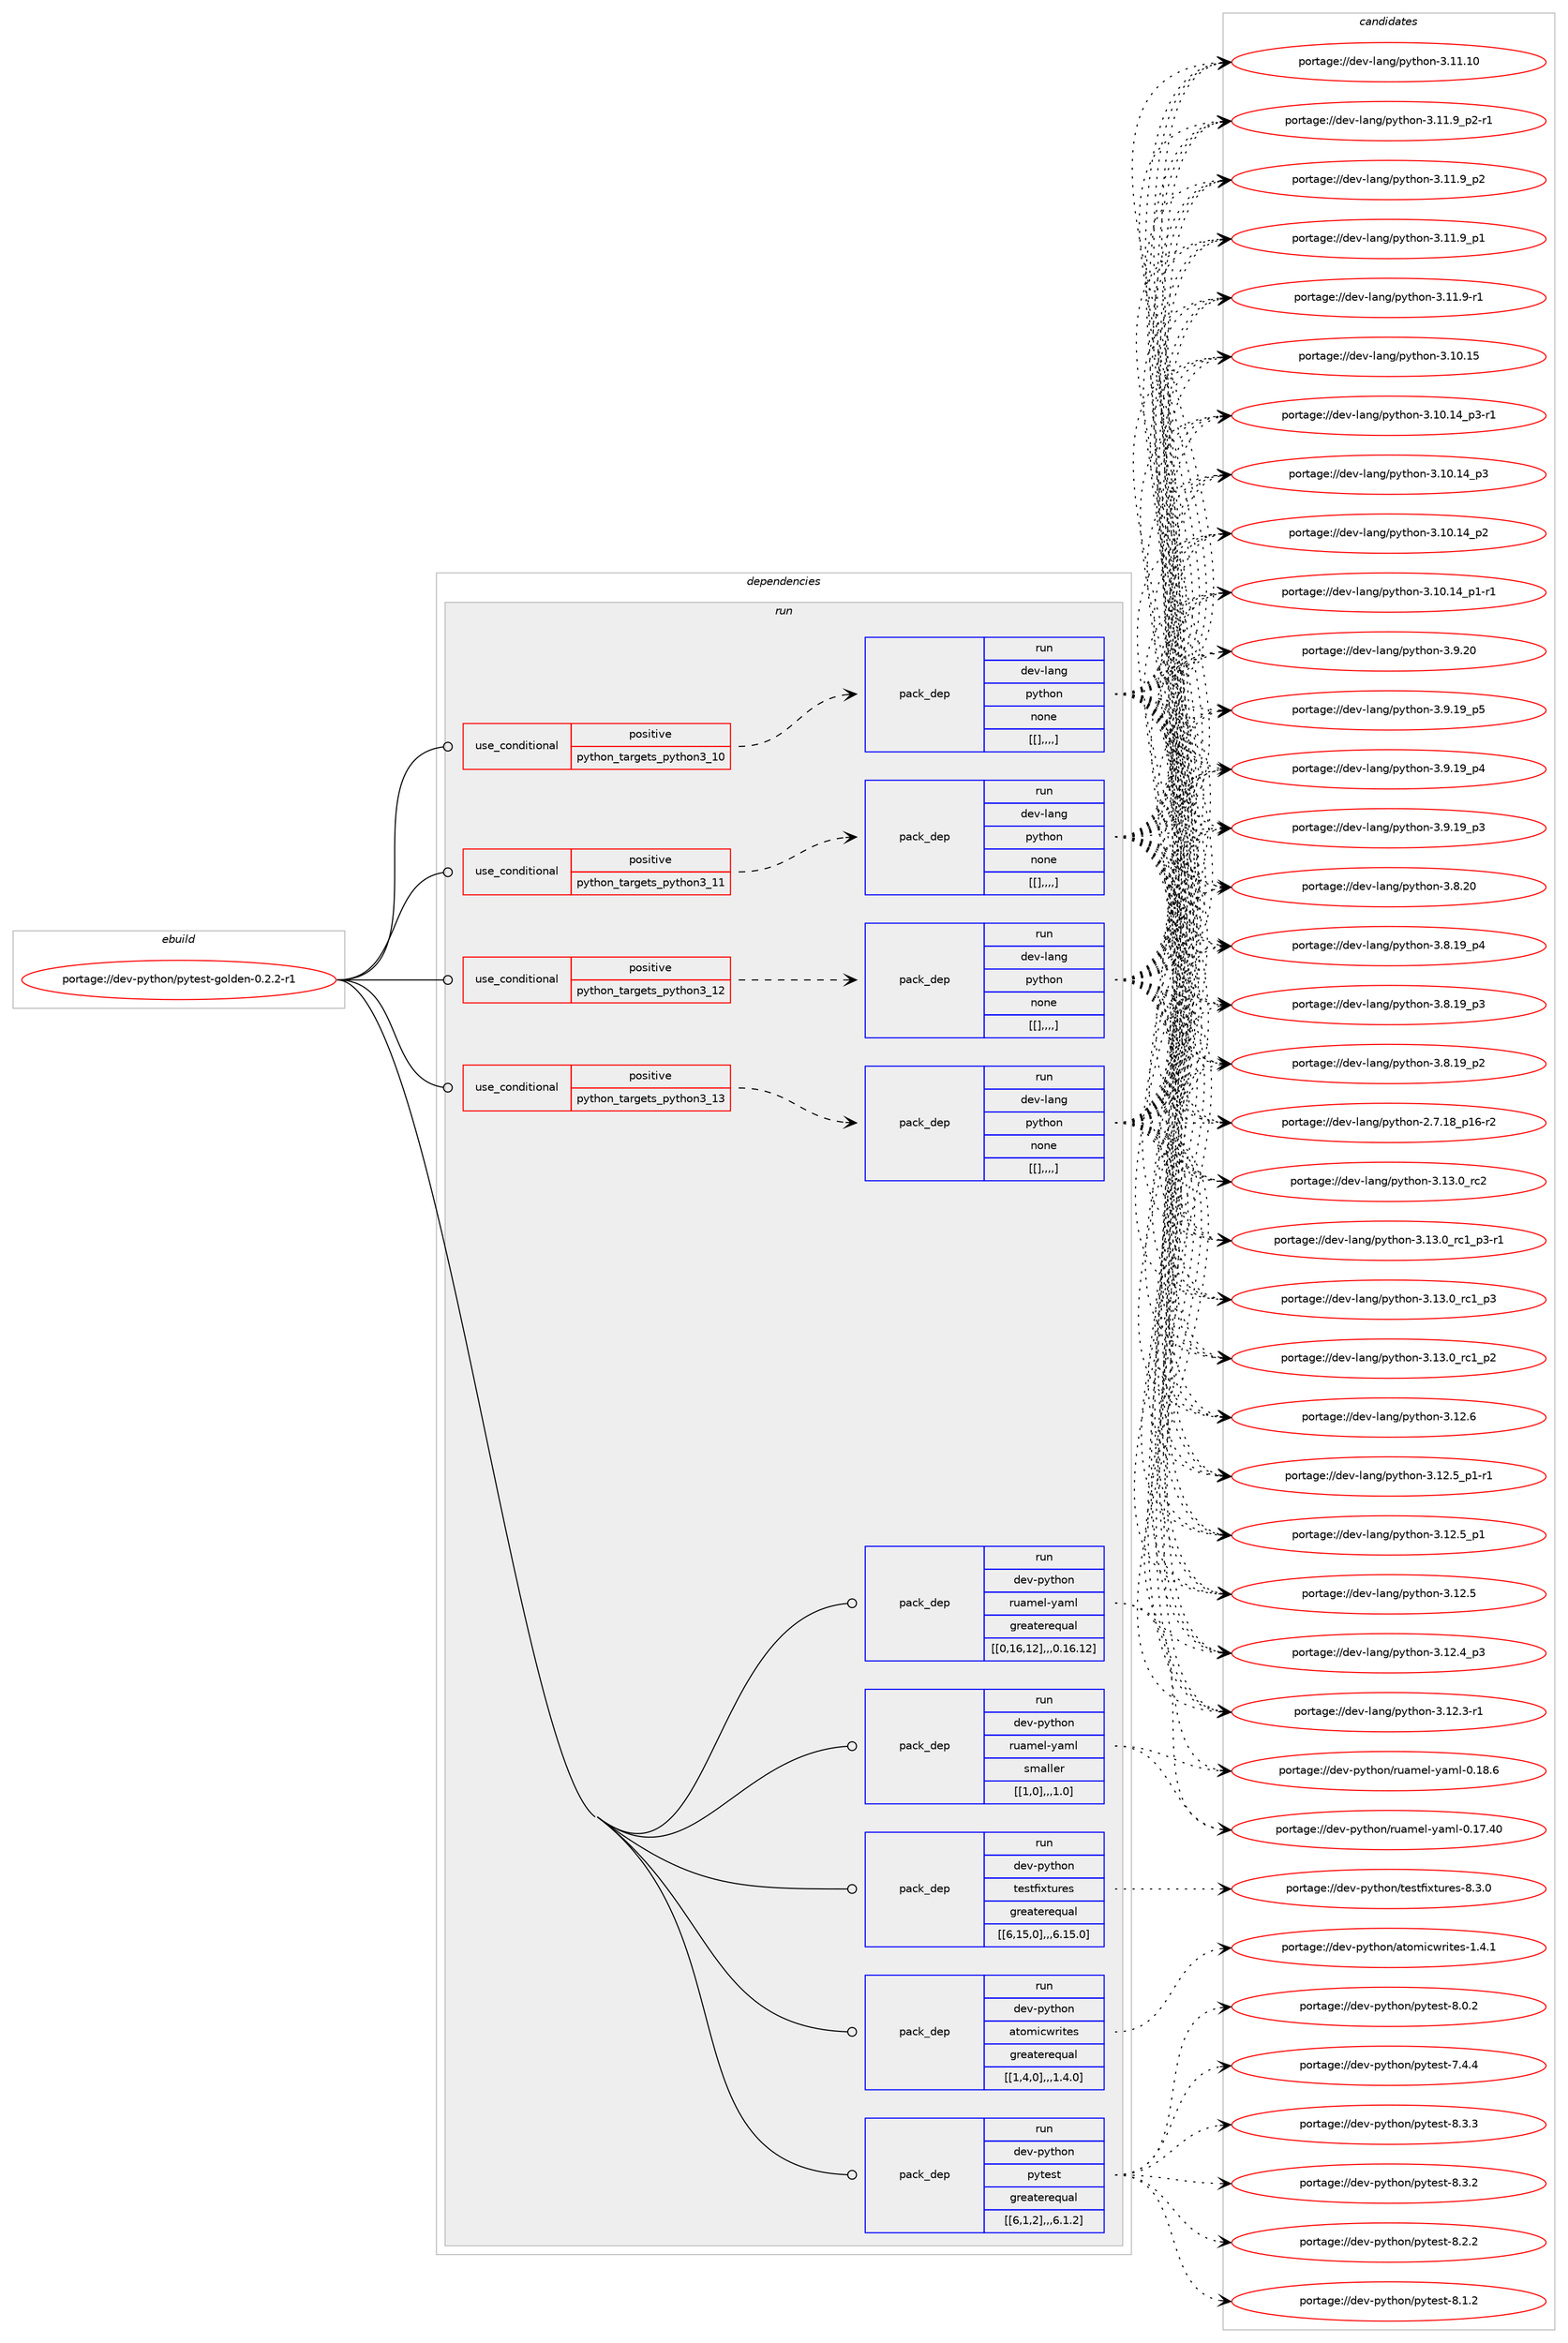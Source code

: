 digraph prolog {

# *************
# Graph options
# *************

newrank=true;
concentrate=true;
compound=true;
graph [rankdir=LR,fontname=Helvetica,fontsize=10,ranksep=1.5];#, ranksep=2.5, nodesep=0.2];
edge  [arrowhead=vee];
node  [fontname=Helvetica,fontsize=10];

# **********
# The ebuild
# **********

subgraph cluster_leftcol {
color=gray;
label=<<i>ebuild</i>>;
id [label="portage://dev-python/pytest-golden-0.2.2-r1", color=red, width=4, href="../dev-python/pytest-golden-0.2.2-r1.svg"];
}

# ****************
# The dependencies
# ****************

subgraph cluster_midcol {
color=gray;
label=<<i>dependencies</i>>;
subgraph cluster_compile {
fillcolor="#eeeeee";
style=filled;
label=<<i>compile</i>>;
}
subgraph cluster_compileandrun {
fillcolor="#eeeeee";
style=filled;
label=<<i>compile and run</i>>;
}
subgraph cluster_run {
fillcolor="#eeeeee";
style=filled;
label=<<i>run</i>>;
subgraph cond38823 {
dependency160858 [label=<<TABLE BORDER="0" CELLBORDER="1" CELLSPACING="0" CELLPADDING="4"><TR><TD ROWSPAN="3" CELLPADDING="10">use_conditional</TD></TR><TR><TD>positive</TD></TR><TR><TD>python_targets_python3_10</TD></TR></TABLE>>, shape=none, color=red];
subgraph pack120779 {
dependency160859 [label=<<TABLE BORDER="0" CELLBORDER="1" CELLSPACING="0" CELLPADDING="4" WIDTH="220"><TR><TD ROWSPAN="6" CELLPADDING="30">pack_dep</TD></TR><TR><TD WIDTH="110">run</TD></TR><TR><TD>dev-lang</TD></TR><TR><TD>python</TD></TR><TR><TD>none</TD></TR><TR><TD>[[],,,,]</TD></TR></TABLE>>, shape=none, color=blue];
}
dependency160858:e -> dependency160859:w [weight=20,style="dashed",arrowhead="vee"];
}
id:e -> dependency160858:w [weight=20,style="solid",arrowhead="odot"];
subgraph cond38824 {
dependency160860 [label=<<TABLE BORDER="0" CELLBORDER="1" CELLSPACING="0" CELLPADDING="4"><TR><TD ROWSPAN="3" CELLPADDING="10">use_conditional</TD></TR><TR><TD>positive</TD></TR><TR><TD>python_targets_python3_11</TD></TR></TABLE>>, shape=none, color=red];
subgraph pack120780 {
dependency160861 [label=<<TABLE BORDER="0" CELLBORDER="1" CELLSPACING="0" CELLPADDING="4" WIDTH="220"><TR><TD ROWSPAN="6" CELLPADDING="30">pack_dep</TD></TR><TR><TD WIDTH="110">run</TD></TR><TR><TD>dev-lang</TD></TR><TR><TD>python</TD></TR><TR><TD>none</TD></TR><TR><TD>[[],,,,]</TD></TR></TABLE>>, shape=none, color=blue];
}
dependency160860:e -> dependency160861:w [weight=20,style="dashed",arrowhead="vee"];
}
id:e -> dependency160860:w [weight=20,style="solid",arrowhead="odot"];
subgraph cond38825 {
dependency160862 [label=<<TABLE BORDER="0" CELLBORDER="1" CELLSPACING="0" CELLPADDING="4"><TR><TD ROWSPAN="3" CELLPADDING="10">use_conditional</TD></TR><TR><TD>positive</TD></TR><TR><TD>python_targets_python3_12</TD></TR></TABLE>>, shape=none, color=red];
subgraph pack120781 {
dependency160863 [label=<<TABLE BORDER="0" CELLBORDER="1" CELLSPACING="0" CELLPADDING="4" WIDTH="220"><TR><TD ROWSPAN="6" CELLPADDING="30">pack_dep</TD></TR><TR><TD WIDTH="110">run</TD></TR><TR><TD>dev-lang</TD></TR><TR><TD>python</TD></TR><TR><TD>none</TD></TR><TR><TD>[[],,,,]</TD></TR></TABLE>>, shape=none, color=blue];
}
dependency160862:e -> dependency160863:w [weight=20,style="dashed",arrowhead="vee"];
}
id:e -> dependency160862:w [weight=20,style="solid",arrowhead="odot"];
subgraph cond38826 {
dependency160864 [label=<<TABLE BORDER="0" CELLBORDER="1" CELLSPACING="0" CELLPADDING="4"><TR><TD ROWSPAN="3" CELLPADDING="10">use_conditional</TD></TR><TR><TD>positive</TD></TR><TR><TD>python_targets_python3_13</TD></TR></TABLE>>, shape=none, color=red];
subgraph pack120782 {
dependency160865 [label=<<TABLE BORDER="0" CELLBORDER="1" CELLSPACING="0" CELLPADDING="4" WIDTH="220"><TR><TD ROWSPAN="6" CELLPADDING="30">pack_dep</TD></TR><TR><TD WIDTH="110">run</TD></TR><TR><TD>dev-lang</TD></TR><TR><TD>python</TD></TR><TR><TD>none</TD></TR><TR><TD>[[],,,,]</TD></TR></TABLE>>, shape=none, color=blue];
}
dependency160864:e -> dependency160865:w [weight=20,style="dashed",arrowhead="vee"];
}
id:e -> dependency160864:w [weight=20,style="solid",arrowhead="odot"];
subgraph pack120783 {
dependency160866 [label=<<TABLE BORDER="0" CELLBORDER="1" CELLSPACING="0" CELLPADDING="4" WIDTH="220"><TR><TD ROWSPAN="6" CELLPADDING="30">pack_dep</TD></TR><TR><TD WIDTH="110">run</TD></TR><TR><TD>dev-python</TD></TR><TR><TD>atomicwrites</TD></TR><TR><TD>greaterequal</TD></TR><TR><TD>[[1,4,0],,,1.4.0]</TD></TR></TABLE>>, shape=none, color=blue];
}
id:e -> dependency160866:w [weight=20,style="solid",arrowhead="odot"];
subgraph pack120784 {
dependency160867 [label=<<TABLE BORDER="0" CELLBORDER="1" CELLSPACING="0" CELLPADDING="4" WIDTH="220"><TR><TD ROWSPAN="6" CELLPADDING="30">pack_dep</TD></TR><TR><TD WIDTH="110">run</TD></TR><TR><TD>dev-python</TD></TR><TR><TD>pytest</TD></TR><TR><TD>greaterequal</TD></TR><TR><TD>[[6,1,2],,,6.1.2]</TD></TR></TABLE>>, shape=none, color=blue];
}
id:e -> dependency160867:w [weight=20,style="solid",arrowhead="odot"];
subgraph pack120785 {
dependency160868 [label=<<TABLE BORDER="0" CELLBORDER="1" CELLSPACING="0" CELLPADDING="4" WIDTH="220"><TR><TD ROWSPAN="6" CELLPADDING="30">pack_dep</TD></TR><TR><TD WIDTH="110">run</TD></TR><TR><TD>dev-python</TD></TR><TR><TD>ruamel-yaml</TD></TR><TR><TD>greaterequal</TD></TR><TR><TD>[[0,16,12],,,0.16.12]</TD></TR></TABLE>>, shape=none, color=blue];
}
id:e -> dependency160868:w [weight=20,style="solid",arrowhead="odot"];
subgraph pack120786 {
dependency160869 [label=<<TABLE BORDER="0" CELLBORDER="1" CELLSPACING="0" CELLPADDING="4" WIDTH="220"><TR><TD ROWSPAN="6" CELLPADDING="30">pack_dep</TD></TR><TR><TD WIDTH="110">run</TD></TR><TR><TD>dev-python</TD></TR><TR><TD>ruamel-yaml</TD></TR><TR><TD>smaller</TD></TR><TR><TD>[[1,0],,,1.0]</TD></TR></TABLE>>, shape=none, color=blue];
}
id:e -> dependency160869:w [weight=20,style="solid",arrowhead="odot"];
subgraph pack120787 {
dependency160870 [label=<<TABLE BORDER="0" CELLBORDER="1" CELLSPACING="0" CELLPADDING="4" WIDTH="220"><TR><TD ROWSPAN="6" CELLPADDING="30">pack_dep</TD></TR><TR><TD WIDTH="110">run</TD></TR><TR><TD>dev-python</TD></TR><TR><TD>testfixtures</TD></TR><TR><TD>greaterequal</TD></TR><TR><TD>[[6,15,0],,,6.15.0]</TD></TR></TABLE>>, shape=none, color=blue];
}
id:e -> dependency160870:w [weight=20,style="solid",arrowhead="odot"];
}
}

# **************
# The candidates
# **************

subgraph cluster_choices {
rank=same;
color=gray;
label=<<i>candidates</i>>;

subgraph choice120779 {
color=black;
nodesep=1;
choice10010111845108971101034711212111610411111045514649514648951149950 [label="portage://dev-lang/python-3.13.0_rc2", color=red, width=4,href="../dev-lang/python-3.13.0_rc2.svg"];
choice1001011184510897110103471121211161041111104551464951464895114994995112514511449 [label="portage://dev-lang/python-3.13.0_rc1_p3-r1", color=red, width=4,href="../dev-lang/python-3.13.0_rc1_p3-r1.svg"];
choice100101118451089711010347112121116104111110455146495146489511499499511251 [label="portage://dev-lang/python-3.13.0_rc1_p3", color=red, width=4,href="../dev-lang/python-3.13.0_rc1_p3.svg"];
choice100101118451089711010347112121116104111110455146495146489511499499511250 [label="portage://dev-lang/python-3.13.0_rc1_p2", color=red, width=4,href="../dev-lang/python-3.13.0_rc1_p2.svg"];
choice10010111845108971101034711212111610411111045514649504654 [label="portage://dev-lang/python-3.12.6", color=red, width=4,href="../dev-lang/python-3.12.6.svg"];
choice1001011184510897110103471121211161041111104551464950465395112494511449 [label="portage://dev-lang/python-3.12.5_p1-r1", color=red, width=4,href="../dev-lang/python-3.12.5_p1-r1.svg"];
choice100101118451089711010347112121116104111110455146495046539511249 [label="portage://dev-lang/python-3.12.5_p1", color=red, width=4,href="../dev-lang/python-3.12.5_p1.svg"];
choice10010111845108971101034711212111610411111045514649504653 [label="portage://dev-lang/python-3.12.5", color=red, width=4,href="../dev-lang/python-3.12.5.svg"];
choice100101118451089711010347112121116104111110455146495046529511251 [label="portage://dev-lang/python-3.12.4_p3", color=red, width=4,href="../dev-lang/python-3.12.4_p3.svg"];
choice100101118451089711010347112121116104111110455146495046514511449 [label="portage://dev-lang/python-3.12.3-r1", color=red, width=4,href="../dev-lang/python-3.12.3-r1.svg"];
choice1001011184510897110103471121211161041111104551464949464948 [label="portage://dev-lang/python-3.11.10", color=red, width=4,href="../dev-lang/python-3.11.10.svg"];
choice1001011184510897110103471121211161041111104551464949465795112504511449 [label="portage://dev-lang/python-3.11.9_p2-r1", color=red, width=4,href="../dev-lang/python-3.11.9_p2-r1.svg"];
choice100101118451089711010347112121116104111110455146494946579511250 [label="portage://dev-lang/python-3.11.9_p2", color=red, width=4,href="../dev-lang/python-3.11.9_p2.svg"];
choice100101118451089711010347112121116104111110455146494946579511249 [label="portage://dev-lang/python-3.11.9_p1", color=red, width=4,href="../dev-lang/python-3.11.9_p1.svg"];
choice100101118451089711010347112121116104111110455146494946574511449 [label="portage://dev-lang/python-3.11.9-r1", color=red, width=4,href="../dev-lang/python-3.11.9-r1.svg"];
choice1001011184510897110103471121211161041111104551464948464953 [label="portage://dev-lang/python-3.10.15", color=red, width=4,href="../dev-lang/python-3.10.15.svg"];
choice100101118451089711010347112121116104111110455146494846495295112514511449 [label="portage://dev-lang/python-3.10.14_p3-r1", color=red, width=4,href="../dev-lang/python-3.10.14_p3-r1.svg"];
choice10010111845108971101034711212111610411111045514649484649529511251 [label="portage://dev-lang/python-3.10.14_p3", color=red, width=4,href="../dev-lang/python-3.10.14_p3.svg"];
choice10010111845108971101034711212111610411111045514649484649529511250 [label="portage://dev-lang/python-3.10.14_p2", color=red, width=4,href="../dev-lang/python-3.10.14_p2.svg"];
choice100101118451089711010347112121116104111110455146494846495295112494511449 [label="portage://dev-lang/python-3.10.14_p1-r1", color=red, width=4,href="../dev-lang/python-3.10.14_p1-r1.svg"];
choice10010111845108971101034711212111610411111045514657465048 [label="portage://dev-lang/python-3.9.20", color=red, width=4,href="../dev-lang/python-3.9.20.svg"];
choice100101118451089711010347112121116104111110455146574649579511253 [label="portage://dev-lang/python-3.9.19_p5", color=red, width=4,href="../dev-lang/python-3.9.19_p5.svg"];
choice100101118451089711010347112121116104111110455146574649579511252 [label="portage://dev-lang/python-3.9.19_p4", color=red, width=4,href="../dev-lang/python-3.9.19_p4.svg"];
choice100101118451089711010347112121116104111110455146574649579511251 [label="portage://dev-lang/python-3.9.19_p3", color=red, width=4,href="../dev-lang/python-3.9.19_p3.svg"];
choice10010111845108971101034711212111610411111045514656465048 [label="portage://dev-lang/python-3.8.20", color=red, width=4,href="../dev-lang/python-3.8.20.svg"];
choice100101118451089711010347112121116104111110455146564649579511252 [label="portage://dev-lang/python-3.8.19_p4", color=red, width=4,href="../dev-lang/python-3.8.19_p4.svg"];
choice100101118451089711010347112121116104111110455146564649579511251 [label="portage://dev-lang/python-3.8.19_p3", color=red, width=4,href="../dev-lang/python-3.8.19_p3.svg"];
choice100101118451089711010347112121116104111110455146564649579511250 [label="portage://dev-lang/python-3.8.19_p2", color=red, width=4,href="../dev-lang/python-3.8.19_p2.svg"];
choice100101118451089711010347112121116104111110455046554649569511249544511450 [label="portage://dev-lang/python-2.7.18_p16-r2", color=red, width=4,href="../dev-lang/python-2.7.18_p16-r2.svg"];
dependency160859:e -> choice10010111845108971101034711212111610411111045514649514648951149950:w [style=dotted,weight="100"];
dependency160859:e -> choice1001011184510897110103471121211161041111104551464951464895114994995112514511449:w [style=dotted,weight="100"];
dependency160859:e -> choice100101118451089711010347112121116104111110455146495146489511499499511251:w [style=dotted,weight="100"];
dependency160859:e -> choice100101118451089711010347112121116104111110455146495146489511499499511250:w [style=dotted,weight="100"];
dependency160859:e -> choice10010111845108971101034711212111610411111045514649504654:w [style=dotted,weight="100"];
dependency160859:e -> choice1001011184510897110103471121211161041111104551464950465395112494511449:w [style=dotted,weight="100"];
dependency160859:e -> choice100101118451089711010347112121116104111110455146495046539511249:w [style=dotted,weight="100"];
dependency160859:e -> choice10010111845108971101034711212111610411111045514649504653:w [style=dotted,weight="100"];
dependency160859:e -> choice100101118451089711010347112121116104111110455146495046529511251:w [style=dotted,weight="100"];
dependency160859:e -> choice100101118451089711010347112121116104111110455146495046514511449:w [style=dotted,weight="100"];
dependency160859:e -> choice1001011184510897110103471121211161041111104551464949464948:w [style=dotted,weight="100"];
dependency160859:e -> choice1001011184510897110103471121211161041111104551464949465795112504511449:w [style=dotted,weight="100"];
dependency160859:e -> choice100101118451089711010347112121116104111110455146494946579511250:w [style=dotted,weight="100"];
dependency160859:e -> choice100101118451089711010347112121116104111110455146494946579511249:w [style=dotted,weight="100"];
dependency160859:e -> choice100101118451089711010347112121116104111110455146494946574511449:w [style=dotted,weight="100"];
dependency160859:e -> choice1001011184510897110103471121211161041111104551464948464953:w [style=dotted,weight="100"];
dependency160859:e -> choice100101118451089711010347112121116104111110455146494846495295112514511449:w [style=dotted,weight="100"];
dependency160859:e -> choice10010111845108971101034711212111610411111045514649484649529511251:w [style=dotted,weight="100"];
dependency160859:e -> choice10010111845108971101034711212111610411111045514649484649529511250:w [style=dotted,weight="100"];
dependency160859:e -> choice100101118451089711010347112121116104111110455146494846495295112494511449:w [style=dotted,weight="100"];
dependency160859:e -> choice10010111845108971101034711212111610411111045514657465048:w [style=dotted,weight="100"];
dependency160859:e -> choice100101118451089711010347112121116104111110455146574649579511253:w [style=dotted,weight="100"];
dependency160859:e -> choice100101118451089711010347112121116104111110455146574649579511252:w [style=dotted,weight="100"];
dependency160859:e -> choice100101118451089711010347112121116104111110455146574649579511251:w [style=dotted,weight="100"];
dependency160859:e -> choice10010111845108971101034711212111610411111045514656465048:w [style=dotted,weight="100"];
dependency160859:e -> choice100101118451089711010347112121116104111110455146564649579511252:w [style=dotted,weight="100"];
dependency160859:e -> choice100101118451089711010347112121116104111110455146564649579511251:w [style=dotted,weight="100"];
dependency160859:e -> choice100101118451089711010347112121116104111110455146564649579511250:w [style=dotted,weight="100"];
dependency160859:e -> choice100101118451089711010347112121116104111110455046554649569511249544511450:w [style=dotted,weight="100"];
}
subgraph choice120780 {
color=black;
nodesep=1;
choice10010111845108971101034711212111610411111045514649514648951149950 [label="portage://dev-lang/python-3.13.0_rc2", color=red, width=4,href="../dev-lang/python-3.13.0_rc2.svg"];
choice1001011184510897110103471121211161041111104551464951464895114994995112514511449 [label="portage://dev-lang/python-3.13.0_rc1_p3-r1", color=red, width=4,href="../dev-lang/python-3.13.0_rc1_p3-r1.svg"];
choice100101118451089711010347112121116104111110455146495146489511499499511251 [label="portage://dev-lang/python-3.13.0_rc1_p3", color=red, width=4,href="../dev-lang/python-3.13.0_rc1_p3.svg"];
choice100101118451089711010347112121116104111110455146495146489511499499511250 [label="portage://dev-lang/python-3.13.0_rc1_p2", color=red, width=4,href="../dev-lang/python-3.13.0_rc1_p2.svg"];
choice10010111845108971101034711212111610411111045514649504654 [label="portage://dev-lang/python-3.12.6", color=red, width=4,href="../dev-lang/python-3.12.6.svg"];
choice1001011184510897110103471121211161041111104551464950465395112494511449 [label="portage://dev-lang/python-3.12.5_p1-r1", color=red, width=4,href="../dev-lang/python-3.12.5_p1-r1.svg"];
choice100101118451089711010347112121116104111110455146495046539511249 [label="portage://dev-lang/python-3.12.5_p1", color=red, width=4,href="../dev-lang/python-3.12.5_p1.svg"];
choice10010111845108971101034711212111610411111045514649504653 [label="portage://dev-lang/python-3.12.5", color=red, width=4,href="../dev-lang/python-3.12.5.svg"];
choice100101118451089711010347112121116104111110455146495046529511251 [label="portage://dev-lang/python-3.12.4_p3", color=red, width=4,href="../dev-lang/python-3.12.4_p3.svg"];
choice100101118451089711010347112121116104111110455146495046514511449 [label="portage://dev-lang/python-3.12.3-r1", color=red, width=4,href="../dev-lang/python-3.12.3-r1.svg"];
choice1001011184510897110103471121211161041111104551464949464948 [label="portage://dev-lang/python-3.11.10", color=red, width=4,href="../dev-lang/python-3.11.10.svg"];
choice1001011184510897110103471121211161041111104551464949465795112504511449 [label="portage://dev-lang/python-3.11.9_p2-r1", color=red, width=4,href="../dev-lang/python-3.11.9_p2-r1.svg"];
choice100101118451089711010347112121116104111110455146494946579511250 [label="portage://dev-lang/python-3.11.9_p2", color=red, width=4,href="../dev-lang/python-3.11.9_p2.svg"];
choice100101118451089711010347112121116104111110455146494946579511249 [label="portage://dev-lang/python-3.11.9_p1", color=red, width=4,href="../dev-lang/python-3.11.9_p1.svg"];
choice100101118451089711010347112121116104111110455146494946574511449 [label="portage://dev-lang/python-3.11.9-r1", color=red, width=4,href="../dev-lang/python-3.11.9-r1.svg"];
choice1001011184510897110103471121211161041111104551464948464953 [label="portage://dev-lang/python-3.10.15", color=red, width=4,href="../dev-lang/python-3.10.15.svg"];
choice100101118451089711010347112121116104111110455146494846495295112514511449 [label="portage://dev-lang/python-3.10.14_p3-r1", color=red, width=4,href="../dev-lang/python-3.10.14_p3-r1.svg"];
choice10010111845108971101034711212111610411111045514649484649529511251 [label="portage://dev-lang/python-3.10.14_p3", color=red, width=4,href="../dev-lang/python-3.10.14_p3.svg"];
choice10010111845108971101034711212111610411111045514649484649529511250 [label="portage://dev-lang/python-3.10.14_p2", color=red, width=4,href="../dev-lang/python-3.10.14_p2.svg"];
choice100101118451089711010347112121116104111110455146494846495295112494511449 [label="portage://dev-lang/python-3.10.14_p1-r1", color=red, width=4,href="../dev-lang/python-3.10.14_p1-r1.svg"];
choice10010111845108971101034711212111610411111045514657465048 [label="portage://dev-lang/python-3.9.20", color=red, width=4,href="../dev-lang/python-3.9.20.svg"];
choice100101118451089711010347112121116104111110455146574649579511253 [label="portage://dev-lang/python-3.9.19_p5", color=red, width=4,href="../dev-lang/python-3.9.19_p5.svg"];
choice100101118451089711010347112121116104111110455146574649579511252 [label="portage://dev-lang/python-3.9.19_p4", color=red, width=4,href="../dev-lang/python-3.9.19_p4.svg"];
choice100101118451089711010347112121116104111110455146574649579511251 [label="portage://dev-lang/python-3.9.19_p3", color=red, width=4,href="../dev-lang/python-3.9.19_p3.svg"];
choice10010111845108971101034711212111610411111045514656465048 [label="portage://dev-lang/python-3.8.20", color=red, width=4,href="../dev-lang/python-3.8.20.svg"];
choice100101118451089711010347112121116104111110455146564649579511252 [label="portage://dev-lang/python-3.8.19_p4", color=red, width=4,href="../dev-lang/python-3.8.19_p4.svg"];
choice100101118451089711010347112121116104111110455146564649579511251 [label="portage://dev-lang/python-3.8.19_p3", color=red, width=4,href="../dev-lang/python-3.8.19_p3.svg"];
choice100101118451089711010347112121116104111110455146564649579511250 [label="portage://dev-lang/python-3.8.19_p2", color=red, width=4,href="../dev-lang/python-3.8.19_p2.svg"];
choice100101118451089711010347112121116104111110455046554649569511249544511450 [label="portage://dev-lang/python-2.7.18_p16-r2", color=red, width=4,href="../dev-lang/python-2.7.18_p16-r2.svg"];
dependency160861:e -> choice10010111845108971101034711212111610411111045514649514648951149950:w [style=dotted,weight="100"];
dependency160861:e -> choice1001011184510897110103471121211161041111104551464951464895114994995112514511449:w [style=dotted,weight="100"];
dependency160861:e -> choice100101118451089711010347112121116104111110455146495146489511499499511251:w [style=dotted,weight="100"];
dependency160861:e -> choice100101118451089711010347112121116104111110455146495146489511499499511250:w [style=dotted,weight="100"];
dependency160861:e -> choice10010111845108971101034711212111610411111045514649504654:w [style=dotted,weight="100"];
dependency160861:e -> choice1001011184510897110103471121211161041111104551464950465395112494511449:w [style=dotted,weight="100"];
dependency160861:e -> choice100101118451089711010347112121116104111110455146495046539511249:w [style=dotted,weight="100"];
dependency160861:e -> choice10010111845108971101034711212111610411111045514649504653:w [style=dotted,weight="100"];
dependency160861:e -> choice100101118451089711010347112121116104111110455146495046529511251:w [style=dotted,weight="100"];
dependency160861:e -> choice100101118451089711010347112121116104111110455146495046514511449:w [style=dotted,weight="100"];
dependency160861:e -> choice1001011184510897110103471121211161041111104551464949464948:w [style=dotted,weight="100"];
dependency160861:e -> choice1001011184510897110103471121211161041111104551464949465795112504511449:w [style=dotted,weight="100"];
dependency160861:e -> choice100101118451089711010347112121116104111110455146494946579511250:w [style=dotted,weight="100"];
dependency160861:e -> choice100101118451089711010347112121116104111110455146494946579511249:w [style=dotted,weight="100"];
dependency160861:e -> choice100101118451089711010347112121116104111110455146494946574511449:w [style=dotted,weight="100"];
dependency160861:e -> choice1001011184510897110103471121211161041111104551464948464953:w [style=dotted,weight="100"];
dependency160861:e -> choice100101118451089711010347112121116104111110455146494846495295112514511449:w [style=dotted,weight="100"];
dependency160861:e -> choice10010111845108971101034711212111610411111045514649484649529511251:w [style=dotted,weight="100"];
dependency160861:e -> choice10010111845108971101034711212111610411111045514649484649529511250:w [style=dotted,weight="100"];
dependency160861:e -> choice100101118451089711010347112121116104111110455146494846495295112494511449:w [style=dotted,weight="100"];
dependency160861:e -> choice10010111845108971101034711212111610411111045514657465048:w [style=dotted,weight="100"];
dependency160861:e -> choice100101118451089711010347112121116104111110455146574649579511253:w [style=dotted,weight="100"];
dependency160861:e -> choice100101118451089711010347112121116104111110455146574649579511252:w [style=dotted,weight="100"];
dependency160861:e -> choice100101118451089711010347112121116104111110455146574649579511251:w [style=dotted,weight="100"];
dependency160861:e -> choice10010111845108971101034711212111610411111045514656465048:w [style=dotted,weight="100"];
dependency160861:e -> choice100101118451089711010347112121116104111110455146564649579511252:w [style=dotted,weight="100"];
dependency160861:e -> choice100101118451089711010347112121116104111110455146564649579511251:w [style=dotted,weight="100"];
dependency160861:e -> choice100101118451089711010347112121116104111110455146564649579511250:w [style=dotted,weight="100"];
dependency160861:e -> choice100101118451089711010347112121116104111110455046554649569511249544511450:w [style=dotted,weight="100"];
}
subgraph choice120781 {
color=black;
nodesep=1;
choice10010111845108971101034711212111610411111045514649514648951149950 [label="portage://dev-lang/python-3.13.0_rc2", color=red, width=4,href="../dev-lang/python-3.13.0_rc2.svg"];
choice1001011184510897110103471121211161041111104551464951464895114994995112514511449 [label="portage://dev-lang/python-3.13.0_rc1_p3-r1", color=red, width=4,href="../dev-lang/python-3.13.0_rc1_p3-r1.svg"];
choice100101118451089711010347112121116104111110455146495146489511499499511251 [label="portage://dev-lang/python-3.13.0_rc1_p3", color=red, width=4,href="../dev-lang/python-3.13.0_rc1_p3.svg"];
choice100101118451089711010347112121116104111110455146495146489511499499511250 [label="portage://dev-lang/python-3.13.0_rc1_p2", color=red, width=4,href="../dev-lang/python-3.13.0_rc1_p2.svg"];
choice10010111845108971101034711212111610411111045514649504654 [label="portage://dev-lang/python-3.12.6", color=red, width=4,href="../dev-lang/python-3.12.6.svg"];
choice1001011184510897110103471121211161041111104551464950465395112494511449 [label="portage://dev-lang/python-3.12.5_p1-r1", color=red, width=4,href="../dev-lang/python-3.12.5_p1-r1.svg"];
choice100101118451089711010347112121116104111110455146495046539511249 [label="portage://dev-lang/python-3.12.5_p1", color=red, width=4,href="../dev-lang/python-3.12.5_p1.svg"];
choice10010111845108971101034711212111610411111045514649504653 [label="portage://dev-lang/python-3.12.5", color=red, width=4,href="../dev-lang/python-3.12.5.svg"];
choice100101118451089711010347112121116104111110455146495046529511251 [label="portage://dev-lang/python-3.12.4_p3", color=red, width=4,href="../dev-lang/python-3.12.4_p3.svg"];
choice100101118451089711010347112121116104111110455146495046514511449 [label="portage://dev-lang/python-3.12.3-r1", color=red, width=4,href="../dev-lang/python-3.12.3-r1.svg"];
choice1001011184510897110103471121211161041111104551464949464948 [label="portage://dev-lang/python-3.11.10", color=red, width=4,href="../dev-lang/python-3.11.10.svg"];
choice1001011184510897110103471121211161041111104551464949465795112504511449 [label="portage://dev-lang/python-3.11.9_p2-r1", color=red, width=4,href="../dev-lang/python-3.11.9_p2-r1.svg"];
choice100101118451089711010347112121116104111110455146494946579511250 [label="portage://dev-lang/python-3.11.9_p2", color=red, width=4,href="../dev-lang/python-3.11.9_p2.svg"];
choice100101118451089711010347112121116104111110455146494946579511249 [label="portage://dev-lang/python-3.11.9_p1", color=red, width=4,href="../dev-lang/python-3.11.9_p1.svg"];
choice100101118451089711010347112121116104111110455146494946574511449 [label="portage://dev-lang/python-3.11.9-r1", color=red, width=4,href="../dev-lang/python-3.11.9-r1.svg"];
choice1001011184510897110103471121211161041111104551464948464953 [label="portage://dev-lang/python-3.10.15", color=red, width=4,href="../dev-lang/python-3.10.15.svg"];
choice100101118451089711010347112121116104111110455146494846495295112514511449 [label="portage://dev-lang/python-3.10.14_p3-r1", color=red, width=4,href="../dev-lang/python-3.10.14_p3-r1.svg"];
choice10010111845108971101034711212111610411111045514649484649529511251 [label="portage://dev-lang/python-3.10.14_p3", color=red, width=4,href="../dev-lang/python-3.10.14_p3.svg"];
choice10010111845108971101034711212111610411111045514649484649529511250 [label="portage://dev-lang/python-3.10.14_p2", color=red, width=4,href="../dev-lang/python-3.10.14_p2.svg"];
choice100101118451089711010347112121116104111110455146494846495295112494511449 [label="portage://dev-lang/python-3.10.14_p1-r1", color=red, width=4,href="../dev-lang/python-3.10.14_p1-r1.svg"];
choice10010111845108971101034711212111610411111045514657465048 [label="portage://dev-lang/python-3.9.20", color=red, width=4,href="../dev-lang/python-3.9.20.svg"];
choice100101118451089711010347112121116104111110455146574649579511253 [label="portage://dev-lang/python-3.9.19_p5", color=red, width=4,href="../dev-lang/python-3.9.19_p5.svg"];
choice100101118451089711010347112121116104111110455146574649579511252 [label="portage://dev-lang/python-3.9.19_p4", color=red, width=4,href="../dev-lang/python-3.9.19_p4.svg"];
choice100101118451089711010347112121116104111110455146574649579511251 [label="portage://dev-lang/python-3.9.19_p3", color=red, width=4,href="../dev-lang/python-3.9.19_p3.svg"];
choice10010111845108971101034711212111610411111045514656465048 [label="portage://dev-lang/python-3.8.20", color=red, width=4,href="../dev-lang/python-3.8.20.svg"];
choice100101118451089711010347112121116104111110455146564649579511252 [label="portage://dev-lang/python-3.8.19_p4", color=red, width=4,href="../dev-lang/python-3.8.19_p4.svg"];
choice100101118451089711010347112121116104111110455146564649579511251 [label="portage://dev-lang/python-3.8.19_p3", color=red, width=4,href="../dev-lang/python-3.8.19_p3.svg"];
choice100101118451089711010347112121116104111110455146564649579511250 [label="portage://dev-lang/python-3.8.19_p2", color=red, width=4,href="../dev-lang/python-3.8.19_p2.svg"];
choice100101118451089711010347112121116104111110455046554649569511249544511450 [label="portage://dev-lang/python-2.7.18_p16-r2", color=red, width=4,href="../dev-lang/python-2.7.18_p16-r2.svg"];
dependency160863:e -> choice10010111845108971101034711212111610411111045514649514648951149950:w [style=dotted,weight="100"];
dependency160863:e -> choice1001011184510897110103471121211161041111104551464951464895114994995112514511449:w [style=dotted,weight="100"];
dependency160863:e -> choice100101118451089711010347112121116104111110455146495146489511499499511251:w [style=dotted,weight="100"];
dependency160863:e -> choice100101118451089711010347112121116104111110455146495146489511499499511250:w [style=dotted,weight="100"];
dependency160863:e -> choice10010111845108971101034711212111610411111045514649504654:w [style=dotted,weight="100"];
dependency160863:e -> choice1001011184510897110103471121211161041111104551464950465395112494511449:w [style=dotted,weight="100"];
dependency160863:e -> choice100101118451089711010347112121116104111110455146495046539511249:w [style=dotted,weight="100"];
dependency160863:e -> choice10010111845108971101034711212111610411111045514649504653:w [style=dotted,weight="100"];
dependency160863:e -> choice100101118451089711010347112121116104111110455146495046529511251:w [style=dotted,weight="100"];
dependency160863:e -> choice100101118451089711010347112121116104111110455146495046514511449:w [style=dotted,weight="100"];
dependency160863:e -> choice1001011184510897110103471121211161041111104551464949464948:w [style=dotted,weight="100"];
dependency160863:e -> choice1001011184510897110103471121211161041111104551464949465795112504511449:w [style=dotted,weight="100"];
dependency160863:e -> choice100101118451089711010347112121116104111110455146494946579511250:w [style=dotted,weight="100"];
dependency160863:e -> choice100101118451089711010347112121116104111110455146494946579511249:w [style=dotted,weight="100"];
dependency160863:e -> choice100101118451089711010347112121116104111110455146494946574511449:w [style=dotted,weight="100"];
dependency160863:e -> choice1001011184510897110103471121211161041111104551464948464953:w [style=dotted,weight="100"];
dependency160863:e -> choice100101118451089711010347112121116104111110455146494846495295112514511449:w [style=dotted,weight="100"];
dependency160863:e -> choice10010111845108971101034711212111610411111045514649484649529511251:w [style=dotted,weight="100"];
dependency160863:e -> choice10010111845108971101034711212111610411111045514649484649529511250:w [style=dotted,weight="100"];
dependency160863:e -> choice100101118451089711010347112121116104111110455146494846495295112494511449:w [style=dotted,weight="100"];
dependency160863:e -> choice10010111845108971101034711212111610411111045514657465048:w [style=dotted,weight="100"];
dependency160863:e -> choice100101118451089711010347112121116104111110455146574649579511253:w [style=dotted,weight="100"];
dependency160863:e -> choice100101118451089711010347112121116104111110455146574649579511252:w [style=dotted,weight="100"];
dependency160863:e -> choice100101118451089711010347112121116104111110455146574649579511251:w [style=dotted,weight="100"];
dependency160863:e -> choice10010111845108971101034711212111610411111045514656465048:w [style=dotted,weight="100"];
dependency160863:e -> choice100101118451089711010347112121116104111110455146564649579511252:w [style=dotted,weight="100"];
dependency160863:e -> choice100101118451089711010347112121116104111110455146564649579511251:w [style=dotted,weight="100"];
dependency160863:e -> choice100101118451089711010347112121116104111110455146564649579511250:w [style=dotted,weight="100"];
dependency160863:e -> choice100101118451089711010347112121116104111110455046554649569511249544511450:w [style=dotted,weight="100"];
}
subgraph choice120782 {
color=black;
nodesep=1;
choice10010111845108971101034711212111610411111045514649514648951149950 [label="portage://dev-lang/python-3.13.0_rc2", color=red, width=4,href="../dev-lang/python-3.13.0_rc2.svg"];
choice1001011184510897110103471121211161041111104551464951464895114994995112514511449 [label="portage://dev-lang/python-3.13.0_rc1_p3-r1", color=red, width=4,href="../dev-lang/python-3.13.0_rc1_p3-r1.svg"];
choice100101118451089711010347112121116104111110455146495146489511499499511251 [label="portage://dev-lang/python-3.13.0_rc1_p3", color=red, width=4,href="../dev-lang/python-3.13.0_rc1_p3.svg"];
choice100101118451089711010347112121116104111110455146495146489511499499511250 [label="portage://dev-lang/python-3.13.0_rc1_p2", color=red, width=4,href="../dev-lang/python-3.13.0_rc1_p2.svg"];
choice10010111845108971101034711212111610411111045514649504654 [label="portage://dev-lang/python-3.12.6", color=red, width=4,href="../dev-lang/python-3.12.6.svg"];
choice1001011184510897110103471121211161041111104551464950465395112494511449 [label="portage://dev-lang/python-3.12.5_p1-r1", color=red, width=4,href="../dev-lang/python-3.12.5_p1-r1.svg"];
choice100101118451089711010347112121116104111110455146495046539511249 [label="portage://dev-lang/python-3.12.5_p1", color=red, width=4,href="../dev-lang/python-3.12.5_p1.svg"];
choice10010111845108971101034711212111610411111045514649504653 [label="portage://dev-lang/python-3.12.5", color=red, width=4,href="../dev-lang/python-3.12.5.svg"];
choice100101118451089711010347112121116104111110455146495046529511251 [label="portage://dev-lang/python-3.12.4_p3", color=red, width=4,href="../dev-lang/python-3.12.4_p3.svg"];
choice100101118451089711010347112121116104111110455146495046514511449 [label="portage://dev-lang/python-3.12.3-r1", color=red, width=4,href="../dev-lang/python-3.12.3-r1.svg"];
choice1001011184510897110103471121211161041111104551464949464948 [label="portage://dev-lang/python-3.11.10", color=red, width=4,href="../dev-lang/python-3.11.10.svg"];
choice1001011184510897110103471121211161041111104551464949465795112504511449 [label="portage://dev-lang/python-3.11.9_p2-r1", color=red, width=4,href="../dev-lang/python-3.11.9_p2-r1.svg"];
choice100101118451089711010347112121116104111110455146494946579511250 [label="portage://dev-lang/python-3.11.9_p2", color=red, width=4,href="../dev-lang/python-3.11.9_p2.svg"];
choice100101118451089711010347112121116104111110455146494946579511249 [label="portage://dev-lang/python-3.11.9_p1", color=red, width=4,href="../dev-lang/python-3.11.9_p1.svg"];
choice100101118451089711010347112121116104111110455146494946574511449 [label="portage://dev-lang/python-3.11.9-r1", color=red, width=4,href="../dev-lang/python-3.11.9-r1.svg"];
choice1001011184510897110103471121211161041111104551464948464953 [label="portage://dev-lang/python-3.10.15", color=red, width=4,href="../dev-lang/python-3.10.15.svg"];
choice100101118451089711010347112121116104111110455146494846495295112514511449 [label="portage://dev-lang/python-3.10.14_p3-r1", color=red, width=4,href="../dev-lang/python-3.10.14_p3-r1.svg"];
choice10010111845108971101034711212111610411111045514649484649529511251 [label="portage://dev-lang/python-3.10.14_p3", color=red, width=4,href="../dev-lang/python-3.10.14_p3.svg"];
choice10010111845108971101034711212111610411111045514649484649529511250 [label="portage://dev-lang/python-3.10.14_p2", color=red, width=4,href="../dev-lang/python-3.10.14_p2.svg"];
choice100101118451089711010347112121116104111110455146494846495295112494511449 [label="portage://dev-lang/python-3.10.14_p1-r1", color=red, width=4,href="../dev-lang/python-3.10.14_p1-r1.svg"];
choice10010111845108971101034711212111610411111045514657465048 [label="portage://dev-lang/python-3.9.20", color=red, width=4,href="../dev-lang/python-3.9.20.svg"];
choice100101118451089711010347112121116104111110455146574649579511253 [label="portage://dev-lang/python-3.9.19_p5", color=red, width=4,href="../dev-lang/python-3.9.19_p5.svg"];
choice100101118451089711010347112121116104111110455146574649579511252 [label="portage://dev-lang/python-3.9.19_p4", color=red, width=4,href="../dev-lang/python-3.9.19_p4.svg"];
choice100101118451089711010347112121116104111110455146574649579511251 [label="portage://dev-lang/python-3.9.19_p3", color=red, width=4,href="../dev-lang/python-3.9.19_p3.svg"];
choice10010111845108971101034711212111610411111045514656465048 [label="portage://dev-lang/python-3.8.20", color=red, width=4,href="../dev-lang/python-3.8.20.svg"];
choice100101118451089711010347112121116104111110455146564649579511252 [label="portage://dev-lang/python-3.8.19_p4", color=red, width=4,href="../dev-lang/python-3.8.19_p4.svg"];
choice100101118451089711010347112121116104111110455146564649579511251 [label="portage://dev-lang/python-3.8.19_p3", color=red, width=4,href="../dev-lang/python-3.8.19_p3.svg"];
choice100101118451089711010347112121116104111110455146564649579511250 [label="portage://dev-lang/python-3.8.19_p2", color=red, width=4,href="../dev-lang/python-3.8.19_p2.svg"];
choice100101118451089711010347112121116104111110455046554649569511249544511450 [label="portage://dev-lang/python-2.7.18_p16-r2", color=red, width=4,href="../dev-lang/python-2.7.18_p16-r2.svg"];
dependency160865:e -> choice10010111845108971101034711212111610411111045514649514648951149950:w [style=dotted,weight="100"];
dependency160865:e -> choice1001011184510897110103471121211161041111104551464951464895114994995112514511449:w [style=dotted,weight="100"];
dependency160865:e -> choice100101118451089711010347112121116104111110455146495146489511499499511251:w [style=dotted,weight="100"];
dependency160865:e -> choice100101118451089711010347112121116104111110455146495146489511499499511250:w [style=dotted,weight="100"];
dependency160865:e -> choice10010111845108971101034711212111610411111045514649504654:w [style=dotted,weight="100"];
dependency160865:e -> choice1001011184510897110103471121211161041111104551464950465395112494511449:w [style=dotted,weight="100"];
dependency160865:e -> choice100101118451089711010347112121116104111110455146495046539511249:w [style=dotted,weight="100"];
dependency160865:e -> choice10010111845108971101034711212111610411111045514649504653:w [style=dotted,weight="100"];
dependency160865:e -> choice100101118451089711010347112121116104111110455146495046529511251:w [style=dotted,weight="100"];
dependency160865:e -> choice100101118451089711010347112121116104111110455146495046514511449:w [style=dotted,weight="100"];
dependency160865:e -> choice1001011184510897110103471121211161041111104551464949464948:w [style=dotted,weight="100"];
dependency160865:e -> choice1001011184510897110103471121211161041111104551464949465795112504511449:w [style=dotted,weight="100"];
dependency160865:e -> choice100101118451089711010347112121116104111110455146494946579511250:w [style=dotted,weight="100"];
dependency160865:e -> choice100101118451089711010347112121116104111110455146494946579511249:w [style=dotted,weight="100"];
dependency160865:e -> choice100101118451089711010347112121116104111110455146494946574511449:w [style=dotted,weight="100"];
dependency160865:e -> choice1001011184510897110103471121211161041111104551464948464953:w [style=dotted,weight="100"];
dependency160865:e -> choice100101118451089711010347112121116104111110455146494846495295112514511449:w [style=dotted,weight="100"];
dependency160865:e -> choice10010111845108971101034711212111610411111045514649484649529511251:w [style=dotted,weight="100"];
dependency160865:e -> choice10010111845108971101034711212111610411111045514649484649529511250:w [style=dotted,weight="100"];
dependency160865:e -> choice100101118451089711010347112121116104111110455146494846495295112494511449:w [style=dotted,weight="100"];
dependency160865:e -> choice10010111845108971101034711212111610411111045514657465048:w [style=dotted,weight="100"];
dependency160865:e -> choice100101118451089711010347112121116104111110455146574649579511253:w [style=dotted,weight="100"];
dependency160865:e -> choice100101118451089711010347112121116104111110455146574649579511252:w [style=dotted,weight="100"];
dependency160865:e -> choice100101118451089711010347112121116104111110455146574649579511251:w [style=dotted,weight="100"];
dependency160865:e -> choice10010111845108971101034711212111610411111045514656465048:w [style=dotted,weight="100"];
dependency160865:e -> choice100101118451089711010347112121116104111110455146564649579511252:w [style=dotted,weight="100"];
dependency160865:e -> choice100101118451089711010347112121116104111110455146564649579511251:w [style=dotted,weight="100"];
dependency160865:e -> choice100101118451089711010347112121116104111110455146564649579511250:w [style=dotted,weight="100"];
dependency160865:e -> choice100101118451089711010347112121116104111110455046554649569511249544511450:w [style=dotted,weight="100"];
}
subgraph choice120783 {
color=black;
nodesep=1;
choice10010111845112121116104111110479711611110910599119114105116101115454946524649 [label="portage://dev-python/atomicwrites-1.4.1", color=red, width=4,href="../dev-python/atomicwrites-1.4.1.svg"];
dependency160866:e -> choice10010111845112121116104111110479711611110910599119114105116101115454946524649:w [style=dotted,weight="100"];
}
subgraph choice120784 {
color=black;
nodesep=1;
choice1001011184511212111610411111047112121116101115116455646514651 [label="portage://dev-python/pytest-8.3.3", color=red, width=4,href="../dev-python/pytest-8.3.3.svg"];
choice1001011184511212111610411111047112121116101115116455646514650 [label="portage://dev-python/pytest-8.3.2", color=red, width=4,href="../dev-python/pytest-8.3.2.svg"];
choice1001011184511212111610411111047112121116101115116455646504650 [label="portage://dev-python/pytest-8.2.2", color=red, width=4,href="../dev-python/pytest-8.2.2.svg"];
choice1001011184511212111610411111047112121116101115116455646494650 [label="portage://dev-python/pytest-8.1.2", color=red, width=4,href="../dev-python/pytest-8.1.2.svg"];
choice1001011184511212111610411111047112121116101115116455646484650 [label="portage://dev-python/pytest-8.0.2", color=red, width=4,href="../dev-python/pytest-8.0.2.svg"];
choice1001011184511212111610411111047112121116101115116455546524652 [label="portage://dev-python/pytest-7.4.4", color=red, width=4,href="../dev-python/pytest-7.4.4.svg"];
dependency160867:e -> choice1001011184511212111610411111047112121116101115116455646514651:w [style=dotted,weight="100"];
dependency160867:e -> choice1001011184511212111610411111047112121116101115116455646514650:w [style=dotted,weight="100"];
dependency160867:e -> choice1001011184511212111610411111047112121116101115116455646504650:w [style=dotted,weight="100"];
dependency160867:e -> choice1001011184511212111610411111047112121116101115116455646494650:w [style=dotted,weight="100"];
dependency160867:e -> choice1001011184511212111610411111047112121116101115116455646484650:w [style=dotted,weight="100"];
dependency160867:e -> choice1001011184511212111610411111047112121116101115116455546524652:w [style=dotted,weight="100"];
}
subgraph choice120785 {
color=black;
nodesep=1;
choice100101118451121211161041111104711411797109101108451219710910845484649564654 [label="portage://dev-python/ruamel-yaml-0.18.6", color=red, width=4,href="../dev-python/ruamel-yaml-0.18.6.svg"];
choice10010111845112121116104111110471141179710910110845121971091084548464955465248 [label="portage://dev-python/ruamel-yaml-0.17.40", color=red, width=4,href="../dev-python/ruamel-yaml-0.17.40.svg"];
dependency160868:e -> choice100101118451121211161041111104711411797109101108451219710910845484649564654:w [style=dotted,weight="100"];
dependency160868:e -> choice10010111845112121116104111110471141179710910110845121971091084548464955465248:w [style=dotted,weight="100"];
}
subgraph choice120786 {
color=black;
nodesep=1;
choice100101118451121211161041111104711411797109101108451219710910845484649564654 [label="portage://dev-python/ruamel-yaml-0.18.6", color=red, width=4,href="../dev-python/ruamel-yaml-0.18.6.svg"];
choice10010111845112121116104111110471141179710910110845121971091084548464955465248 [label="portage://dev-python/ruamel-yaml-0.17.40", color=red, width=4,href="../dev-python/ruamel-yaml-0.17.40.svg"];
dependency160869:e -> choice100101118451121211161041111104711411797109101108451219710910845484649564654:w [style=dotted,weight="100"];
dependency160869:e -> choice10010111845112121116104111110471141179710910110845121971091084548464955465248:w [style=dotted,weight="100"];
}
subgraph choice120787 {
color=black;
nodesep=1;
choice1001011184511212111610411111047116101115116102105120116117114101115455646514648 [label="portage://dev-python/testfixtures-8.3.0", color=red, width=4,href="../dev-python/testfixtures-8.3.0.svg"];
dependency160870:e -> choice1001011184511212111610411111047116101115116102105120116117114101115455646514648:w [style=dotted,weight="100"];
}
}

}
